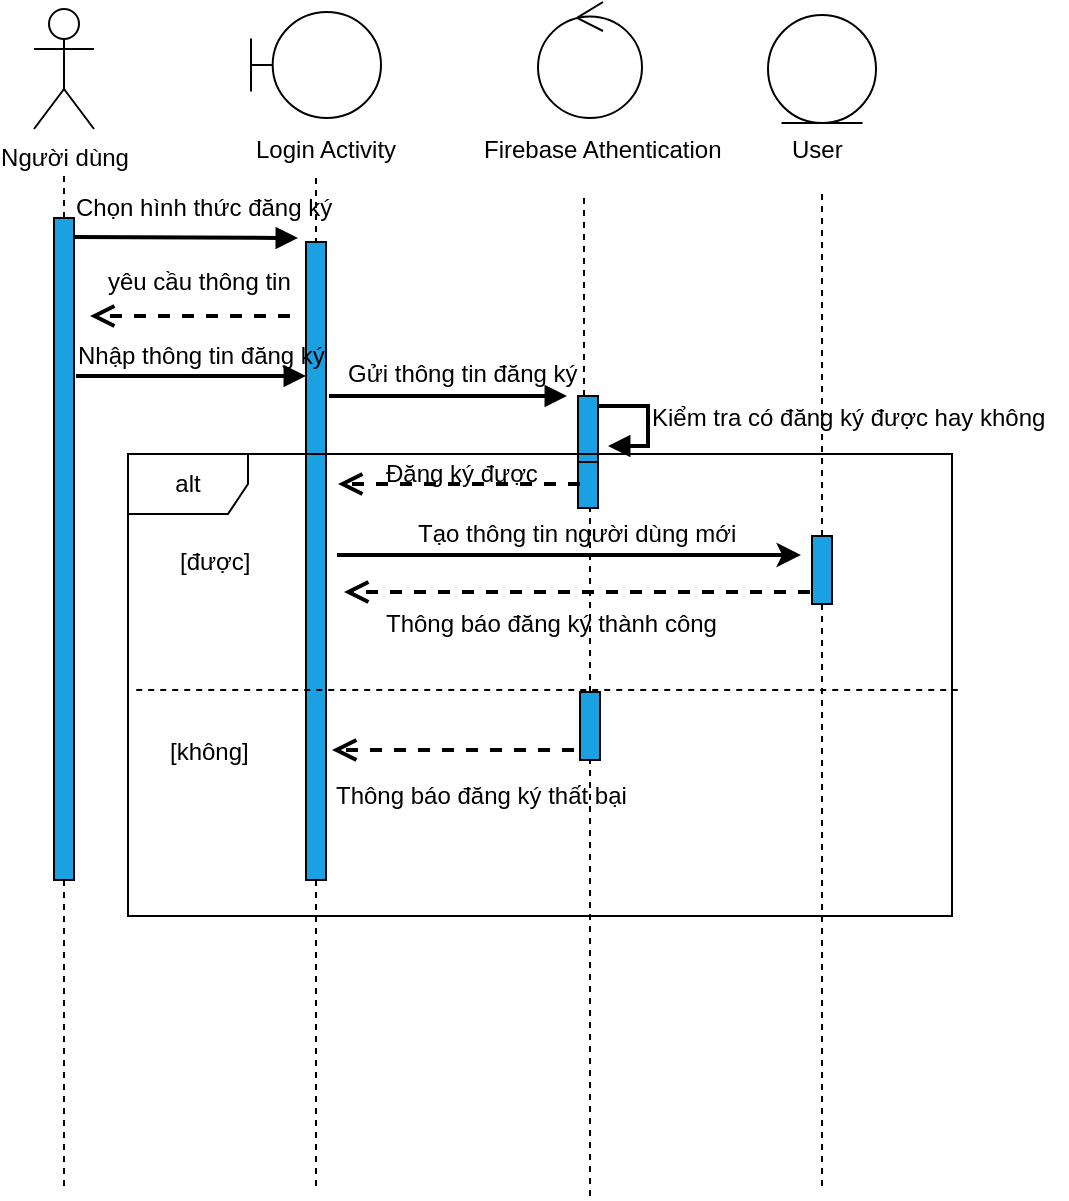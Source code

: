 <mxfile version="10.7.5" type="device"><diagram id="szSLGYfMQ7t4tZ5hNbEb" name="Page-1"><mxGraphModel dx="824" dy="496" grid="0" gridSize="10" guides="1" tooltips="1" connect="1" arrows="1" fold="1" page="0" pageScale="1" pageWidth="850" pageHeight="1100" math="0" shadow="0"><root><mxCell id="0"/><mxCell id="1" parent="0"/><mxCell id="_jDSS3qnv5C4p4PVf7s6-1" value="Người dùng" style="shape=umlActor;verticalLabelPosition=bottom;labelBackgroundColor=#ffffff;verticalAlign=top;html=1;outlineConnect=0;" parent="1" vertex="1"><mxGeometry x="125" y="46.5" width="30" height="60" as="geometry"/></mxCell><mxCell id="_jDSS3qnv5C4p4PVf7s6-2" value="" style="ellipse;shape=umlControl;whiteSpace=wrap;html=1;strokeColor=#000000;" parent="1" vertex="1"><mxGeometry x="377" y="43" width="52" height="58" as="geometry"/></mxCell><mxCell id="_jDSS3qnv5C4p4PVf7s6-3" value="Firebase Athentication" style="text;html=1;resizable=0;points=[];autosize=1;align=left;verticalAlign=top;spacingTop=-4;" parent="1" vertex="1"><mxGeometry x="348" y="106.5" width="129" height="14" as="geometry"/></mxCell><mxCell id="_jDSS3qnv5C4p4PVf7s6-4" value="" style="shape=umlBoundary;whiteSpace=wrap;html=1;strokeColor=#000000;" parent="1" vertex="1"><mxGeometry x="233.5" y="48" width="65" height="53" as="geometry"/></mxCell><mxCell id="_jDSS3qnv5C4p4PVf7s6-5" value="Login Activity" style="text;html=1;resizable=0;points=[];autosize=1;align=left;verticalAlign=top;spacingTop=-4;" parent="1" vertex="1"><mxGeometry x="233.5" y="106.5" width="81" height="14" as="geometry"/></mxCell><mxCell id="_jDSS3qnv5C4p4PVf7s6-6" value="" style="ellipse;shape=umlEntity;whiteSpace=wrap;html=1;strokeColor=#000000;" parent="1" vertex="1"><mxGeometry x="492" y="49.5" width="54" height="54" as="geometry"/></mxCell><mxCell id="_jDSS3qnv5C4p4PVf7s6-7" value="User" style="text;html=1;resizable=0;points=[];autosize=1;align=left;verticalAlign=top;spacingTop=-4;" parent="1" vertex="1"><mxGeometry x="501.5" y="106.5" width="35" height="14" as="geometry"/></mxCell><mxCell id="_jDSS3qnv5C4p4PVf7s6-8" value="" style="endArrow=block;endFill=1;endSize=6;html=1;strokeWidth=2;" parent="1" edge="1"><mxGeometry width="100" relative="1" as="geometry"><mxPoint x="145" y="160.5" as="sourcePoint"/><mxPoint x="257" y="161" as="targetPoint"/></mxGeometry></mxCell><mxCell id="_jDSS3qnv5C4p4PVf7s6-9" value="" style="endArrow=block;endFill=1;endSize=6;html=1;strokeWidth=2;" parent="1" edge="1"><mxGeometry width="100" relative="1" as="geometry"><mxPoint x="272.5" y="240" as="sourcePoint"/><mxPoint x="391.5" y="240" as="targetPoint"/></mxGeometry></mxCell><mxCell id="_jDSS3qnv5C4p4PVf7s6-10" value="Chọn hình thức đăng ký" style="text;html=1;resizable=0;points=[];autosize=1;align=left;verticalAlign=top;spacingTop=-4;fillColor=#ffffff;" parent="1" vertex="1"><mxGeometry x="143.5" y="135.5" width="140" height="20" as="geometry"/></mxCell><mxCell id="_jDSS3qnv5C4p4PVf7s6-11" value="Gửi thông tin đăng ký" style="text;html=1;resizable=0;points=[];autosize=1;align=left;verticalAlign=top;spacingTop=-4;" parent="1" vertex="1"><mxGeometry x="280" y="219" width="130" height="20" as="geometry"/></mxCell><mxCell id="_jDSS3qnv5C4p4PVf7s6-12" value="" style="endArrow=none;dashed=1;html=1;strokeWidth=1;" parent="1" source="_jDSS3qnv5C4p4PVf7s6-13" edge="1"><mxGeometry width="50" height="50" relative="1" as="geometry"><mxPoint x="140" y="520" as="sourcePoint"/><mxPoint x="140" y="130" as="targetPoint"/></mxGeometry></mxCell><mxCell id="_jDSS3qnv5C4p4PVf7s6-13" value="" style="html=1;points=[];perimeter=orthogonalPerimeter;fillColor=#1ba1e2;strokeColor=#000000;fontColor=#ffffff;" parent="1" vertex="1"><mxGeometry x="135" y="151" width="10" height="331" as="geometry"/></mxCell><mxCell id="_jDSS3qnv5C4p4PVf7s6-14" value="" style="endArrow=none;dashed=1;html=1;strokeWidth=1;exitX=0.5;exitY=0.003;exitDx=0;exitDy=0;exitPerimeter=0;" parent="1" source="_jDSS3qnv5C4p4PVf7s6-15" edge="1"><mxGeometry width="50" height="50" relative="1" as="geometry"><mxPoint x="266" y="520" as="sourcePoint"/><mxPoint x="266" y="131" as="targetPoint"/></mxGeometry></mxCell><mxCell id="_jDSS3qnv5C4p4PVf7s6-15" value="" style="html=1;points=[];perimeter=orthogonalPerimeter;fillColor=#1ba1e2;strokeColor=#000000;fontColor=#ffffff;" parent="1" vertex="1"><mxGeometry x="261" y="163" width="10" height="319" as="geometry"/></mxCell><mxCell id="_jDSS3qnv5C4p4PVf7s6-16" value="" style="endArrow=none;dashed=1;html=1;strokeWidth=1;" parent="1" source="_jDSS3qnv5C4p4PVf7s6-17" edge="1"><mxGeometry width="50" height="50" relative="1" as="geometry"><mxPoint x="400" y="520" as="sourcePoint"/><mxPoint x="400" y="140" as="targetPoint"/></mxGeometry></mxCell><mxCell id="_jDSS3qnv5C4p4PVf7s6-17" value="" style="html=1;points=[];perimeter=orthogonalPerimeter;fillColor=#1ba1e2;strokeColor=#000000;fontColor=#ffffff;" parent="1" vertex="1"><mxGeometry x="397" y="240" width="10" height="33" as="geometry"/></mxCell><mxCell id="_jDSS3qnv5C4p4PVf7s6-18" value="" style="endArrow=none;dashed=1;html=1;strokeWidth=1;" parent="1" source="_jDSS3qnv5C4p4PVf7s6-35" target="_jDSS3qnv5C4p4PVf7s6-17" edge="1"><mxGeometry width="50" height="50" relative="1" as="geometry"><mxPoint x="400" y="574" as="sourcePoint"/><mxPoint x="400" y="140" as="targetPoint"/></mxGeometry></mxCell><mxCell id="_jDSS3qnv5C4p4PVf7s6-19" value="" style="html=1;verticalAlign=bottom;endArrow=open;dashed=1;endSize=8;strokeWidth=2;" parent="1" edge="1"><mxGeometry relative="1" as="geometry"><mxPoint x="253" y="200" as="sourcePoint"/><mxPoint x="153" y="200" as="targetPoint"/></mxGeometry></mxCell><mxCell id="_jDSS3qnv5C4p4PVf7s6-20" value="yêu cầu thông tin" style="text;html=1;resizable=0;points=[];autosize=1;align=left;verticalAlign=top;spacingTop=-4;fillColor=none;" parent="1" vertex="1"><mxGeometry x="160" y="173" width="101" height="14" as="geometry"/></mxCell><mxCell id="_jDSS3qnv5C4p4PVf7s6-21" value="" style="endArrow=block;endFill=1;endSize=6;html=1;strokeWidth=2;" parent="1" edge="1"><mxGeometry width="100" relative="1" as="geometry"><mxPoint x="146" y="230" as="sourcePoint"/><mxPoint x="261" y="230" as="targetPoint"/></mxGeometry></mxCell><mxCell id="_jDSS3qnv5C4p4PVf7s6-22" value="Nhập thông tin đăng ký" style="text;html=1;resizable=0;points=[];autosize=1;align=left;verticalAlign=top;spacingTop=-4;" parent="1" vertex="1"><mxGeometry x="145" y="210" width="140" height="20" as="geometry"/></mxCell><mxCell id="_jDSS3qnv5C4p4PVf7s6-23" value="" style="edgeStyle=orthogonalEdgeStyle;html=1;align=left;spacingLeft=2;endArrow=block;rounded=0;entryX=1;entryY=0;strokeWidth=2;" parent="1" edge="1"><mxGeometry x="1" y="350" relative="1" as="geometry"><mxPoint x="407" y="245" as="sourcePoint"/><Array as="points"><mxPoint x="432" y="245"/><mxPoint x="432" y="265"/></Array><mxPoint x="412" y="265" as="targetPoint"/><mxPoint x="-303" y="-174" as="offset"/></mxGeometry></mxCell><mxCell id="_jDSS3qnv5C4p4PVf7s6-24" value="Kiểm tra có đăng ký được hay không" style="text;html=1;resizable=0;points=[];autosize=1;align=left;verticalAlign=top;spacingTop=-4;" parent="1" vertex="1"><mxGeometry x="431.5" y="241" width="210" height="20" as="geometry"/></mxCell><mxCell id="_jDSS3qnv5C4p4PVf7s6-25" value="" style="endArrow=none;dashed=1;html=1;strokeWidth=1;exitX=0.01;exitY=0.511;exitDx=0;exitDy=0;exitPerimeter=0;entryX=1.007;entryY=0.511;entryDx=0;entryDy=0;entryPerimeter=0;" parent="1" source="_jDSS3qnv5C4p4PVf7s6-31" target="_jDSS3qnv5C4p4PVf7s6-31" edge="1"><mxGeometry width="50" height="50" relative="1" as="geometry"><mxPoint x="197" y="525" as="sourcePoint"/><mxPoint x="247" y="475" as="targetPoint"/></mxGeometry></mxCell><mxCell id="_jDSS3qnv5C4p4PVf7s6-26" value="" style="html=1;points=[];perimeter=orthogonalPerimeter;fillColor=#1ba1e2;strokeColor=#000000;fontColor=#ffffff;" parent="1" vertex="1"><mxGeometry x="397" y="273" width="10" height="23" as="geometry"/></mxCell><mxCell id="_jDSS3qnv5C4p4PVf7s6-27" value="[được]" style="text;html=1;resizable=0;points=[];autosize=1;align=left;verticalAlign=top;spacingTop=-4;" parent="1" vertex="1"><mxGeometry x="196" y="313" width="45" height="14" as="geometry"/></mxCell><mxCell id="_jDSS3qnv5C4p4PVf7s6-28" value="[không]" style="text;html=1;resizable=0;points=[];autosize=1;align=left;verticalAlign=top;spacingTop=-4;" parent="1" vertex="1"><mxGeometry x="190.5" y="408" width="49" height="14" as="geometry"/></mxCell><mxCell id="_jDSS3qnv5C4p4PVf7s6-31" value="alt" style="shape=umlFrame;whiteSpace=wrap;html=1;strokeColor=#000000;fillColor=none;" parent="1" vertex="1"><mxGeometry x="172" y="269" width="412" height="231" as="geometry"/></mxCell><mxCell id="_jDSS3qnv5C4p4PVf7s6-32" value="" style="html=1;points=[];perimeter=orthogonalPerimeter;fillColor=#1ba1e2;strokeColor=#000000;fontColor=#ffffff;" parent="1" vertex="1"><mxGeometry x="514" y="310" width="10" height="34" as="geometry"/></mxCell><mxCell id="_jDSS3qnv5C4p4PVf7s6-36" value="" style="html=1;verticalAlign=bottom;endArrow=open;dashed=1;endSize=8;strokeWidth=2;" parent="1" edge="1"><mxGeometry relative="1" as="geometry"><mxPoint x="395" y="417" as="sourcePoint"/><mxPoint x="274" y="417" as="targetPoint"/></mxGeometry></mxCell><mxCell id="_jDSS3qnv5C4p4PVf7s6-37" value="Thông báo đăng ký thất bại" style="text;html=1;resizable=0;points=[];autosize=1;align=left;verticalAlign=top;spacingTop=-4;" parent="1" vertex="1"><mxGeometry x="274" y="430" width="160" height="20" as="geometry"/></mxCell><mxCell id="_jDSS3qnv5C4p4PVf7s6-38" value="" style="endArrow=none;dashed=1;html=1;strokeWidth=1;" parent="1" edge="1"><mxGeometry width="50" height="50" relative="1" as="geometry"><mxPoint x="519" y="310" as="sourcePoint"/><mxPoint x="519" y="138" as="targetPoint"/></mxGeometry></mxCell><mxCell id="_jDSS3qnv5C4p4PVf7s6-39" value="" style="endArrow=none;dashed=1;html=1;strokeWidth=1;" parent="1" edge="1"><mxGeometry width="50" height="50" relative="1" as="geometry"><mxPoint x="519" y="635" as="sourcePoint"/><mxPoint x="519" y="344" as="targetPoint"/></mxGeometry></mxCell><mxCell id="_jDSS3qnv5C4p4PVf7s6-40" value="" style="endArrow=none;dashed=1;html=1;strokeWidth=1;" parent="1" edge="1" source="_jDSS3qnv5C4p4PVf7s6-35"><mxGeometry width="50" height="50" relative="1" as="geometry"><mxPoint x="403" y="640" as="sourcePoint"/><mxPoint x="403" y="374" as="targetPoint"/></mxGeometry></mxCell><mxCell id="_jDSS3qnv5C4p4PVf7s6-41" value="" style="endArrow=none;dashed=1;html=1;strokeWidth=1;" parent="1" edge="1"><mxGeometry width="50" height="50" relative="1" as="geometry"><mxPoint x="266" y="635" as="sourcePoint"/><mxPoint x="266" y="482" as="targetPoint"/></mxGeometry></mxCell><mxCell id="_jDSS3qnv5C4p4PVf7s6-42" value="" style="endArrow=none;dashed=1;html=1;strokeWidth=1;" parent="1" edge="1"><mxGeometry width="50" height="50" relative="1" as="geometry"><mxPoint x="140" y="635" as="sourcePoint"/><mxPoint x="140" y="482" as="targetPoint"/></mxGeometry></mxCell><mxCell id="_jDSS3qnv5C4p4PVf7s6-35" value="" style="html=1;points=[];perimeter=orthogonalPerimeter;fillColor=#1ba1e2;strokeColor=#000000;fontColor=#ffffff;" parent="1" vertex="1"><mxGeometry x="398" y="388" width="10" height="34" as="geometry"/></mxCell><mxCell id="BV83C2JCrGG5lwH1q7qB-1" value="" style="endArrow=none;dashed=1;html=1;strokeWidth=1;" edge="1" parent="1" target="_jDSS3qnv5C4p4PVf7s6-35"><mxGeometry width="50" height="50" relative="1" as="geometry"><mxPoint x="403" y="640" as="sourcePoint"/><mxPoint x="403" y="374" as="targetPoint"/></mxGeometry></mxCell><mxCell id="BV83C2JCrGG5lwH1q7qB-2" value="" style="html=1;verticalAlign=bottom;endArrow=open;dashed=1;endSize=8;strokeWidth=2;" edge="1" parent="1"><mxGeometry relative="1" as="geometry"><mxPoint x="398" y="284" as="sourcePoint"/><mxPoint x="277" y="284" as="targetPoint"/></mxGeometry></mxCell><mxCell id="BV83C2JCrGG5lwH1q7qB-3" value="Đăng ký được&lt;br&gt;" style="text;html=1;resizable=0;points=[];autosize=1;align=left;verticalAlign=top;spacingTop=-4;" vertex="1" parent="1"><mxGeometry x="298.5" y="269" width="86" height="14" as="geometry"/></mxCell><mxCell id="BV83C2JCrGG5lwH1q7qB-4" value="" style="endArrow=classic;html=1;strokeWidth=2;" edge="1" parent="1"><mxGeometry width="50" height="50" relative="1" as="geometry"><mxPoint x="276.5" y="319.5" as="sourcePoint"/><mxPoint x="508.5" y="319.5" as="targetPoint"/></mxGeometry></mxCell><mxCell id="BV83C2JCrGG5lwH1q7qB-5" value="" style="html=1;verticalAlign=bottom;endArrow=open;dashed=1;endSize=8;strokeWidth=2;" edge="1" parent="1"><mxGeometry relative="1" as="geometry"><mxPoint x="513" y="338" as="sourcePoint"/><mxPoint x="280" y="338" as="targetPoint"/></mxGeometry></mxCell><mxCell id="BV83C2JCrGG5lwH1q7qB-7" value="Tạo thông tin người dùng mới" style="text;html=1;resizable=0;points=[];autosize=1;align=left;verticalAlign=top;spacingTop=-4;" vertex="1" parent="1"><mxGeometry x="314.5" y="299" width="169" height="14" as="geometry"/></mxCell><mxCell id="BV83C2JCrGG5lwH1q7qB-9" value="Thông báo đăng ký thành công" style="text;html=1;resizable=0;points=[];autosize=1;align=left;verticalAlign=top;spacingTop=-4;" vertex="1" parent="1"><mxGeometry x="298.5" y="343.5" width="175" height="14" as="geometry"/></mxCell></root></mxGraphModel></diagram></mxfile>